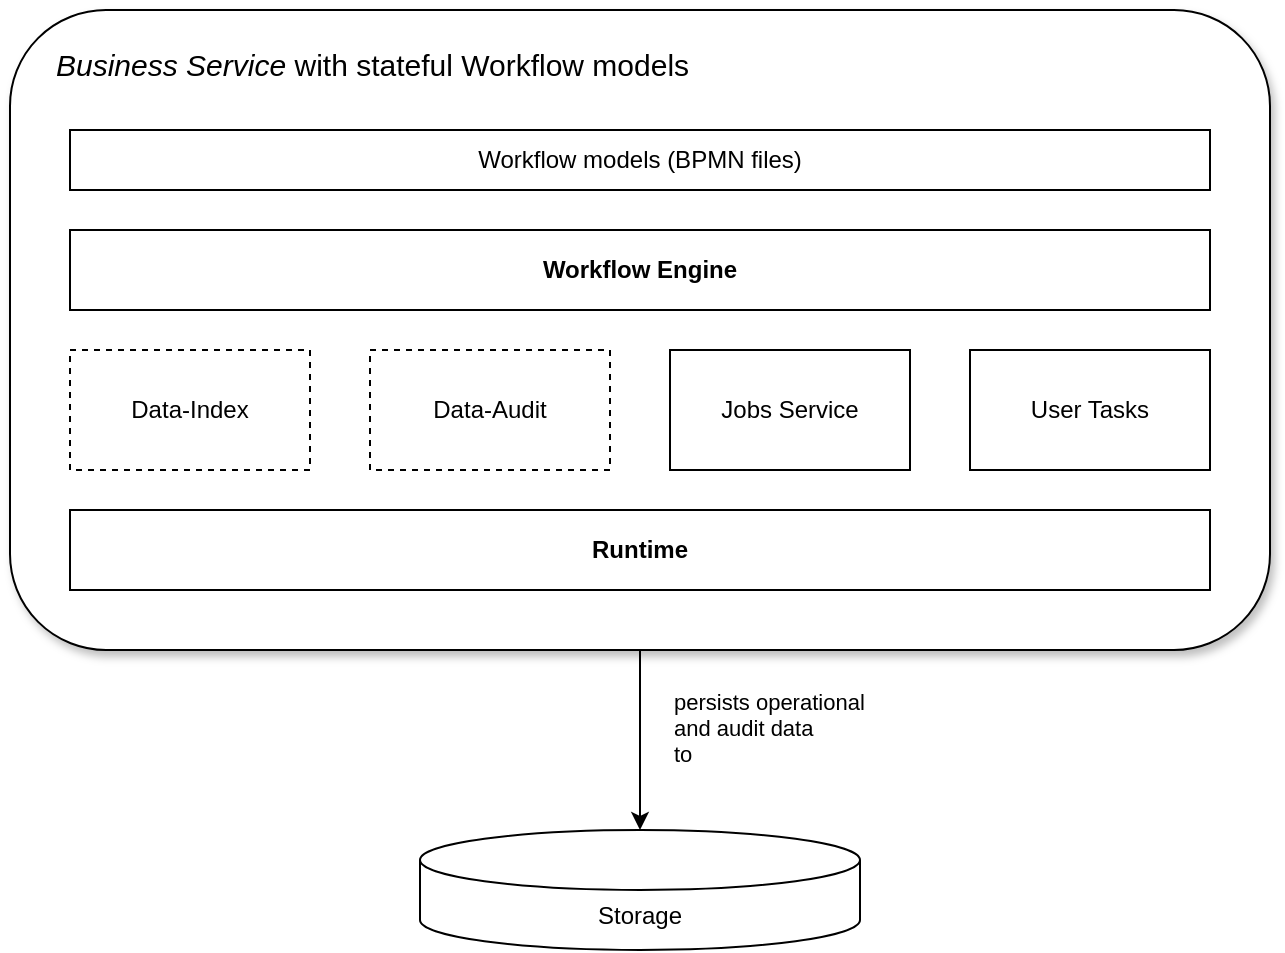 <mxfile version="26.0.16">
  <diagram name="Page-1" id="23WCoPT1kQc0J8rjXla9">
    <mxGraphModel dx="1026" dy="684" grid="1" gridSize="10" guides="1" tooltips="1" connect="1" arrows="1" fold="1" page="1" pageScale="1" pageWidth="1100" pageHeight="850" math="0" shadow="0">
      <root>
        <mxCell id="0" />
        <mxCell id="1" parent="0" />
        <mxCell id="WhRp_8_IWen3JShvyv8e-3" value="persists operational&lt;div&gt;and audit data&lt;/div&gt;&lt;div&gt;to&lt;/div&gt;" style="edgeStyle=orthogonalEdgeStyle;rounded=0;orthogonalLoop=1;jettySize=auto;html=1;align=left;" edge="1" parent="1" source="WhRp_8_IWen3JShvyv8e-1" target="WhRp_8_IWen3JShvyv8e-2">
          <mxGeometry x="-0.143" y="15" relative="1" as="geometry">
            <mxPoint x="409" y="320" as="sourcePoint" />
            <mxPoint x="409" y="390" as="targetPoint" />
            <mxPoint as="offset" />
          </mxGeometry>
        </mxCell>
        <mxCell id="WhRp_8_IWen3JShvyv8e-1" value="&lt;i&gt;Business Service&lt;/i&gt; with stateful Workflow models" style="rounded=1;whiteSpace=wrap;html=1;align=left;verticalAlign=top;spacingTop=12;spacingLeft=21;fontSize=15;shadow=1;glass=0;fillColor=default;" vertex="1" parent="1">
          <mxGeometry x="100" y="40" width="630" height="320" as="geometry" />
        </mxCell>
        <mxCell id="WhRp_8_IWen3JShvyv8e-2" value="Storage" style="shape=cylinder3;whiteSpace=wrap;html=1;boundedLbl=1;backgroundOutline=1;size=15;" vertex="1" parent="1">
          <mxGeometry x="305" y="450" width="220" height="60" as="geometry" />
        </mxCell>
        <mxCell id="WhRp_8_IWen3JShvyv8e-4" value="Workflow models (BPMN files)" style="rounded=0;whiteSpace=wrap;html=1;" vertex="1" parent="1">
          <mxGeometry x="130" y="100" width="570" height="30" as="geometry" />
        </mxCell>
        <mxCell id="WhRp_8_IWen3JShvyv8e-5" value="Workflow Engine" style="rounded=0;whiteSpace=wrap;html=1;fontStyle=1" vertex="1" parent="1">
          <mxGeometry x="130" y="150" width="570" height="40" as="geometry" />
        </mxCell>
        <mxCell id="WhRp_8_IWen3JShvyv8e-6" value="Runtime" style="rounded=0;whiteSpace=wrap;html=1;fontStyle=1" vertex="1" parent="1">
          <mxGeometry x="130" y="290" width="570" height="40" as="geometry" />
        </mxCell>
        <mxCell id="WhRp_8_IWen3JShvyv8e-7" value="Data-Index" style="rounded=0;whiteSpace=wrap;html=1;dashed=1;" vertex="1" parent="1">
          <mxGeometry x="130" y="210" width="120" height="60" as="geometry" />
        </mxCell>
        <mxCell id="WhRp_8_IWen3JShvyv8e-8" value="Data-Audit" style="rounded=0;whiteSpace=wrap;html=1;dashed=1;" vertex="1" parent="1">
          <mxGeometry x="280" y="210" width="120" height="60" as="geometry" />
        </mxCell>
        <mxCell id="WhRp_8_IWen3JShvyv8e-9" value="Jobs Service" style="rounded=0;whiteSpace=wrap;html=1;" vertex="1" parent="1">
          <mxGeometry x="430" y="210" width="120" height="60" as="geometry" />
        </mxCell>
        <mxCell id="WhRp_8_IWen3JShvyv8e-10" value="User Tasks" style="rounded=0;whiteSpace=wrap;html=1;" vertex="1" parent="1">
          <mxGeometry x="580" y="210" width="120" height="60" as="geometry" />
        </mxCell>
      </root>
    </mxGraphModel>
  </diagram>
</mxfile>
